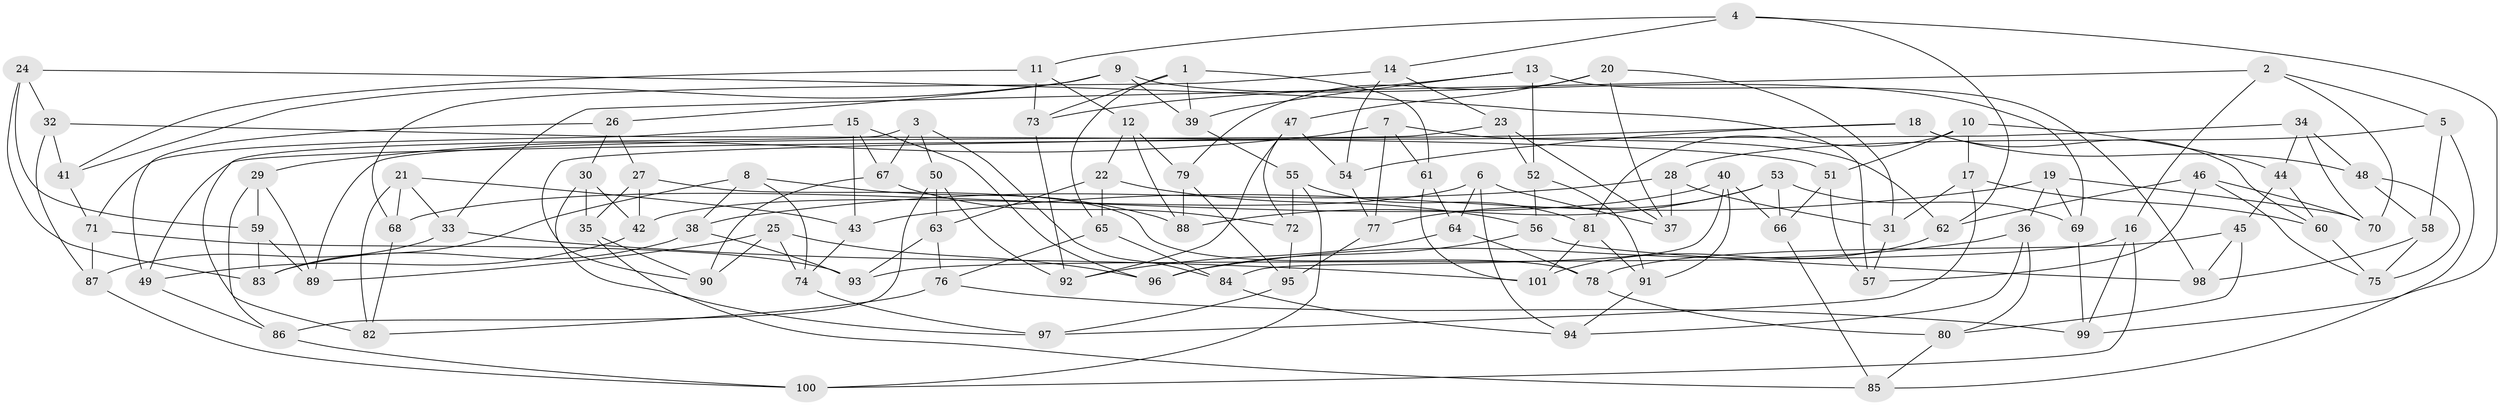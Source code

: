 // coarse degree distribution, {10: 0.04918032786885246, 11: 0.01639344262295082, 4: 0.7049180327868853, 7: 0.04918032786885246, 3: 0.08196721311475409, 5: 0.03278688524590164, 8: 0.03278688524590164, 2: 0.01639344262295082, 9: 0.01639344262295082}
// Generated by graph-tools (version 1.1) at 2025/53/03/04/25 22:53:45]
// undirected, 101 vertices, 202 edges
graph export_dot {
  node [color=gray90,style=filled];
  1;
  2;
  3;
  4;
  5;
  6;
  7;
  8;
  9;
  10;
  11;
  12;
  13;
  14;
  15;
  16;
  17;
  18;
  19;
  20;
  21;
  22;
  23;
  24;
  25;
  26;
  27;
  28;
  29;
  30;
  31;
  32;
  33;
  34;
  35;
  36;
  37;
  38;
  39;
  40;
  41;
  42;
  43;
  44;
  45;
  46;
  47;
  48;
  49;
  50;
  51;
  52;
  53;
  54;
  55;
  56;
  57;
  58;
  59;
  60;
  61;
  62;
  63;
  64;
  65;
  66;
  67;
  68;
  69;
  70;
  71;
  72;
  73;
  74;
  75;
  76;
  77;
  78;
  79;
  80;
  81;
  82;
  83;
  84;
  85;
  86;
  87;
  88;
  89;
  90;
  91;
  92;
  93;
  94;
  95;
  96;
  97;
  98;
  99;
  100;
  101;
  1 -- 65;
  1 -- 61;
  1 -- 39;
  1 -- 73;
  2 -- 16;
  2 -- 5;
  2 -- 33;
  2 -- 70;
  3 -- 84;
  3 -- 82;
  3 -- 67;
  3 -- 50;
  4 -- 62;
  4 -- 14;
  4 -- 99;
  4 -- 11;
  5 -- 28;
  5 -- 58;
  5 -- 85;
  6 -- 37;
  6 -- 94;
  6 -- 64;
  6 -- 42;
  7 -- 29;
  7 -- 61;
  7 -- 77;
  7 -- 62;
  8 -- 83;
  8 -- 88;
  8 -- 38;
  8 -- 74;
  9 -- 69;
  9 -- 39;
  9 -- 26;
  9 -- 41;
  10 -- 17;
  10 -- 44;
  10 -- 81;
  10 -- 51;
  11 -- 12;
  11 -- 73;
  11 -- 41;
  12 -- 88;
  12 -- 22;
  12 -- 79;
  13 -- 98;
  13 -- 73;
  13 -- 52;
  13 -- 39;
  14 -- 23;
  14 -- 68;
  14 -- 54;
  15 -- 71;
  15 -- 67;
  15 -- 96;
  15 -- 43;
  16 -- 100;
  16 -- 93;
  16 -- 99;
  17 -- 60;
  17 -- 97;
  17 -- 31;
  18 -- 60;
  18 -- 90;
  18 -- 54;
  18 -- 48;
  19 -- 70;
  19 -- 69;
  19 -- 43;
  19 -- 36;
  20 -- 31;
  20 -- 79;
  20 -- 37;
  20 -- 47;
  21 -- 82;
  21 -- 68;
  21 -- 33;
  21 -- 43;
  22 -- 63;
  22 -- 56;
  22 -- 65;
  23 -- 89;
  23 -- 52;
  23 -- 37;
  24 -- 83;
  24 -- 32;
  24 -- 57;
  24 -- 59;
  25 -- 89;
  25 -- 96;
  25 -- 74;
  25 -- 90;
  26 -- 27;
  26 -- 49;
  26 -- 30;
  27 -- 35;
  27 -- 78;
  27 -- 42;
  28 -- 38;
  28 -- 31;
  28 -- 37;
  29 -- 86;
  29 -- 59;
  29 -- 89;
  30 -- 42;
  30 -- 97;
  30 -- 35;
  31 -- 57;
  32 -- 87;
  32 -- 51;
  32 -- 41;
  33 -- 87;
  33 -- 101;
  34 -- 44;
  34 -- 70;
  34 -- 49;
  34 -- 48;
  35 -- 85;
  35 -- 90;
  36 -- 96;
  36 -- 94;
  36 -- 80;
  38 -- 93;
  38 -- 83;
  39 -- 55;
  40 -- 66;
  40 -- 84;
  40 -- 91;
  40 -- 68;
  41 -- 71;
  42 -- 49;
  43 -- 74;
  44 -- 60;
  44 -- 45;
  45 -- 80;
  45 -- 78;
  45 -- 98;
  46 -- 57;
  46 -- 70;
  46 -- 75;
  46 -- 62;
  47 -- 72;
  47 -- 92;
  47 -- 54;
  48 -- 75;
  48 -- 58;
  49 -- 86;
  50 -- 92;
  50 -- 63;
  50 -- 86;
  51 -- 57;
  51 -- 66;
  52 -- 56;
  52 -- 91;
  53 -- 77;
  53 -- 69;
  53 -- 66;
  53 -- 88;
  54 -- 77;
  55 -- 81;
  55 -- 72;
  55 -- 100;
  56 -- 96;
  56 -- 98;
  58 -- 98;
  58 -- 75;
  59 -- 89;
  59 -- 83;
  60 -- 75;
  61 -- 101;
  61 -- 64;
  62 -- 101;
  63 -- 76;
  63 -- 93;
  64 -- 78;
  64 -- 92;
  65 -- 76;
  65 -- 84;
  66 -- 85;
  67 -- 72;
  67 -- 90;
  68 -- 82;
  69 -- 99;
  71 -- 93;
  71 -- 87;
  72 -- 95;
  73 -- 92;
  74 -- 97;
  76 -- 99;
  76 -- 82;
  77 -- 95;
  78 -- 80;
  79 -- 88;
  79 -- 95;
  80 -- 85;
  81 -- 101;
  81 -- 91;
  84 -- 94;
  86 -- 100;
  87 -- 100;
  91 -- 94;
  95 -- 97;
}
